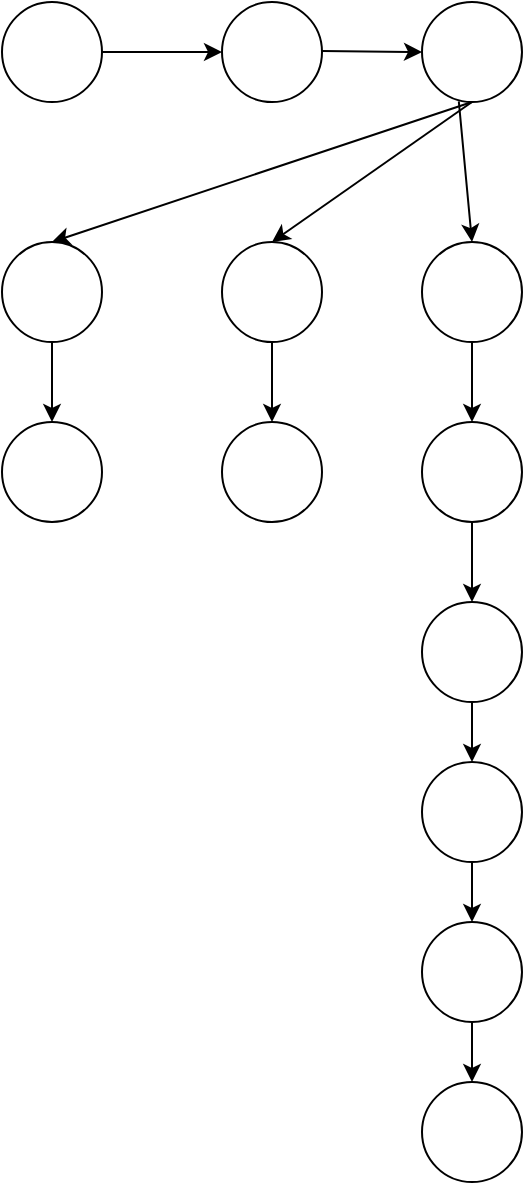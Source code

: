<mxfile version="20.4.0" type="github">
  <diagram id="Ia3F5vTRLZpVt-muLBSL" name="Page-1">
    <mxGraphModel dx="1354" dy="766" grid="1" gridSize="10" guides="1" tooltips="1" connect="1" arrows="1" fold="1" page="1" pageScale="1" pageWidth="850" pageHeight="1100" math="0" shadow="0">
      <root>
        <mxCell id="0" />
        <mxCell id="1" parent="0" />
        <mxCell id="HWPHDzoE_fYsGa_TJ66Y-8" value="" style="ellipse;whiteSpace=wrap;html=1;aspect=fixed;" vertex="1" parent="1">
          <mxGeometry x="110" y="70" width="50" height="50" as="geometry" />
        </mxCell>
        <mxCell id="HWPHDzoE_fYsGa_TJ66Y-11" value="" style="ellipse;whiteSpace=wrap;html=1;aspect=fixed;" vertex="1" parent="1">
          <mxGeometry x="220" y="70" width="50" height="50" as="geometry" />
        </mxCell>
        <mxCell id="HWPHDzoE_fYsGa_TJ66Y-12" value="" style="ellipse;whiteSpace=wrap;html=1;aspect=fixed;" vertex="1" parent="1">
          <mxGeometry x="320" y="70" width="50" height="50" as="geometry" />
        </mxCell>
        <mxCell id="HWPHDzoE_fYsGa_TJ66Y-13" value="" style="ellipse;whiteSpace=wrap;html=1;aspect=fixed;" vertex="1" parent="1">
          <mxGeometry x="110" y="190" width="50" height="50" as="geometry" />
        </mxCell>
        <mxCell id="HWPHDzoE_fYsGa_TJ66Y-14" value="" style="ellipse;whiteSpace=wrap;html=1;aspect=fixed;" vertex="1" parent="1">
          <mxGeometry x="220" y="190" width="50" height="50" as="geometry" />
        </mxCell>
        <mxCell id="HWPHDzoE_fYsGa_TJ66Y-15" value="" style="ellipse;whiteSpace=wrap;html=1;aspect=fixed;" vertex="1" parent="1">
          <mxGeometry x="320" y="190" width="50" height="50" as="geometry" />
        </mxCell>
        <mxCell id="HWPHDzoE_fYsGa_TJ66Y-16" value="" style="ellipse;whiteSpace=wrap;html=1;aspect=fixed;" vertex="1" parent="1">
          <mxGeometry x="320" y="280" width="50" height="50" as="geometry" />
        </mxCell>
        <mxCell id="HWPHDzoE_fYsGa_TJ66Y-17" value="" style="ellipse;whiteSpace=wrap;html=1;aspect=fixed;" vertex="1" parent="1">
          <mxGeometry x="320" y="370" width="50" height="50" as="geometry" />
        </mxCell>
        <mxCell id="HWPHDzoE_fYsGa_TJ66Y-18" value="" style="ellipse;whiteSpace=wrap;html=1;aspect=fixed;" vertex="1" parent="1">
          <mxGeometry x="320" y="450" width="50" height="50" as="geometry" />
        </mxCell>
        <mxCell id="HWPHDzoE_fYsGa_TJ66Y-19" value="" style="ellipse;whiteSpace=wrap;html=1;aspect=fixed;" vertex="1" parent="1">
          <mxGeometry x="320" y="530" width="50" height="50" as="geometry" />
        </mxCell>
        <mxCell id="HWPHDzoE_fYsGa_TJ66Y-20" value="" style="ellipse;whiteSpace=wrap;html=1;aspect=fixed;" vertex="1" parent="1">
          <mxGeometry x="320" y="610" width="50" height="50" as="geometry" />
        </mxCell>
        <mxCell id="HWPHDzoE_fYsGa_TJ66Y-21" value="" style="ellipse;whiteSpace=wrap;html=1;aspect=fixed;" vertex="1" parent="1">
          <mxGeometry x="110" y="280" width="50" height="50" as="geometry" />
        </mxCell>
        <mxCell id="HWPHDzoE_fYsGa_TJ66Y-22" value="" style="ellipse;whiteSpace=wrap;html=1;aspect=fixed;" vertex="1" parent="1">
          <mxGeometry x="220" y="280" width="50" height="50" as="geometry" />
        </mxCell>
        <mxCell id="HWPHDzoE_fYsGa_TJ66Y-23" value="" style="endArrow=classic;html=1;rounded=0;exitX=0.5;exitY=1;exitDx=0;exitDy=0;entryX=0.5;entryY=0;entryDx=0;entryDy=0;" edge="1" parent="1" source="HWPHDzoE_fYsGa_TJ66Y-17" target="HWPHDzoE_fYsGa_TJ66Y-18">
          <mxGeometry width="50" height="50" relative="1" as="geometry">
            <mxPoint x="350" y="470" as="sourcePoint" />
            <mxPoint x="400" y="420" as="targetPoint" />
          </mxGeometry>
        </mxCell>
        <mxCell id="HWPHDzoE_fYsGa_TJ66Y-24" value="" style="endArrow=classic;html=1;rounded=0;entryX=0;entryY=0.5;entryDx=0;entryDy=0;exitX=1;exitY=0.5;exitDx=0;exitDy=0;" edge="1" parent="1" source="HWPHDzoE_fYsGa_TJ66Y-8" target="HWPHDzoE_fYsGa_TJ66Y-11">
          <mxGeometry width="50" height="50" relative="1" as="geometry">
            <mxPoint x="160" y="100" as="sourcePoint" />
            <mxPoint x="210" y="50" as="targetPoint" />
          </mxGeometry>
        </mxCell>
        <mxCell id="HWPHDzoE_fYsGa_TJ66Y-25" value="" style="endArrow=classic;html=1;rounded=0;exitX=1;exitY=0.5;exitDx=0;exitDy=0;" edge="1" parent="1">
          <mxGeometry width="50" height="50" relative="1" as="geometry">
            <mxPoint x="270" y="94.52" as="sourcePoint" />
            <mxPoint x="320" y="95" as="targetPoint" />
          </mxGeometry>
        </mxCell>
        <mxCell id="HWPHDzoE_fYsGa_TJ66Y-26" value="" style="endArrow=classic;html=1;rounded=0;entryX=0.5;entryY=0;entryDx=0;entryDy=0;exitX=0.5;exitY=1;exitDx=0;exitDy=0;" edge="1" parent="1" source="HWPHDzoE_fYsGa_TJ66Y-12" target="HWPHDzoE_fYsGa_TJ66Y-13">
          <mxGeometry width="50" height="50" relative="1" as="geometry">
            <mxPoint x="350" y="130" as="sourcePoint" />
            <mxPoint x="410" y="130" as="targetPoint" />
          </mxGeometry>
        </mxCell>
        <mxCell id="HWPHDzoE_fYsGa_TJ66Y-27" value="" style="endArrow=classic;html=1;rounded=0;entryX=0.5;entryY=0;entryDx=0;entryDy=0;exitX=0.5;exitY=1;exitDx=0;exitDy=0;" edge="1" parent="1" source="HWPHDzoE_fYsGa_TJ66Y-12" target="HWPHDzoE_fYsGa_TJ66Y-14">
          <mxGeometry width="50" height="50" relative="1" as="geometry">
            <mxPoint x="190" y="125" as="sourcePoint" />
            <mxPoint x="250" y="125" as="targetPoint" />
          </mxGeometry>
        </mxCell>
        <mxCell id="HWPHDzoE_fYsGa_TJ66Y-28" value="" style="endArrow=classic;html=1;rounded=0;entryX=0.5;entryY=0;entryDx=0;entryDy=0;exitX=0.368;exitY=0.994;exitDx=0;exitDy=0;exitPerimeter=0;" edge="1" parent="1" source="HWPHDzoE_fYsGa_TJ66Y-12" target="HWPHDzoE_fYsGa_TJ66Y-15">
          <mxGeometry width="50" height="50" relative="1" as="geometry">
            <mxPoint x="200" y="135" as="sourcePoint" />
            <mxPoint x="260" y="135" as="targetPoint" />
          </mxGeometry>
        </mxCell>
        <mxCell id="HWPHDzoE_fYsGa_TJ66Y-29" value="" style="endArrow=classic;html=1;rounded=0;entryX=0.5;entryY=0;entryDx=0;entryDy=0;exitX=0.5;exitY=1;exitDx=0;exitDy=0;" edge="1" parent="1" source="HWPHDzoE_fYsGa_TJ66Y-13" target="HWPHDzoE_fYsGa_TJ66Y-21">
          <mxGeometry width="50" height="50" relative="1" as="geometry">
            <mxPoint x="210" y="145" as="sourcePoint" />
            <mxPoint x="270" y="145" as="targetPoint" />
          </mxGeometry>
        </mxCell>
        <mxCell id="HWPHDzoE_fYsGa_TJ66Y-30" value="" style="endArrow=classic;html=1;rounded=0;entryX=0.5;entryY=0;entryDx=0;entryDy=0;exitX=0.5;exitY=1;exitDx=0;exitDy=0;" edge="1" parent="1" source="HWPHDzoE_fYsGa_TJ66Y-14" target="HWPHDzoE_fYsGa_TJ66Y-22">
          <mxGeometry width="50" height="50" relative="1" as="geometry">
            <mxPoint x="220" y="155" as="sourcePoint" />
            <mxPoint x="280" y="155" as="targetPoint" />
          </mxGeometry>
        </mxCell>
        <mxCell id="HWPHDzoE_fYsGa_TJ66Y-31" value="" style="endArrow=classic;html=1;rounded=0;entryX=0.5;entryY=0;entryDx=0;entryDy=0;exitX=0.5;exitY=1;exitDx=0;exitDy=0;" edge="1" parent="1" source="HWPHDzoE_fYsGa_TJ66Y-15" target="HWPHDzoE_fYsGa_TJ66Y-16">
          <mxGeometry width="50" height="50" relative="1" as="geometry">
            <mxPoint x="230" y="165" as="sourcePoint" />
            <mxPoint x="290" y="165" as="targetPoint" />
          </mxGeometry>
        </mxCell>
        <mxCell id="HWPHDzoE_fYsGa_TJ66Y-32" value="" style="endArrow=classic;html=1;rounded=0;exitX=0.5;exitY=1;exitDx=0;exitDy=0;" edge="1" parent="1" source="HWPHDzoE_fYsGa_TJ66Y-16" target="HWPHDzoE_fYsGa_TJ66Y-17">
          <mxGeometry width="50" height="50" relative="1" as="geometry">
            <mxPoint x="240" y="175" as="sourcePoint" />
            <mxPoint x="300" y="175" as="targetPoint" />
          </mxGeometry>
        </mxCell>
        <mxCell id="HWPHDzoE_fYsGa_TJ66Y-33" value="" style="endArrow=classic;html=1;rounded=0;entryX=0.5;entryY=0;entryDx=0;entryDy=0;exitX=0.5;exitY=1;exitDx=0;exitDy=0;" edge="1" parent="1" source="HWPHDzoE_fYsGa_TJ66Y-18" target="HWPHDzoE_fYsGa_TJ66Y-19">
          <mxGeometry width="50" height="50" relative="1" as="geometry">
            <mxPoint x="250" y="185" as="sourcePoint" />
            <mxPoint x="310" y="185" as="targetPoint" />
          </mxGeometry>
        </mxCell>
        <mxCell id="HWPHDzoE_fYsGa_TJ66Y-34" value="" style="endArrow=classic;html=1;rounded=0;exitX=0.5;exitY=1;exitDx=0;exitDy=0;entryX=0.5;entryY=0;entryDx=0;entryDy=0;" edge="1" parent="1" source="HWPHDzoE_fYsGa_TJ66Y-19" target="HWPHDzoE_fYsGa_TJ66Y-20">
          <mxGeometry width="50" height="50" relative="1" as="geometry">
            <mxPoint x="260" y="195" as="sourcePoint" />
            <mxPoint x="440" y="620" as="targetPoint" />
          </mxGeometry>
        </mxCell>
      </root>
    </mxGraphModel>
  </diagram>
</mxfile>
